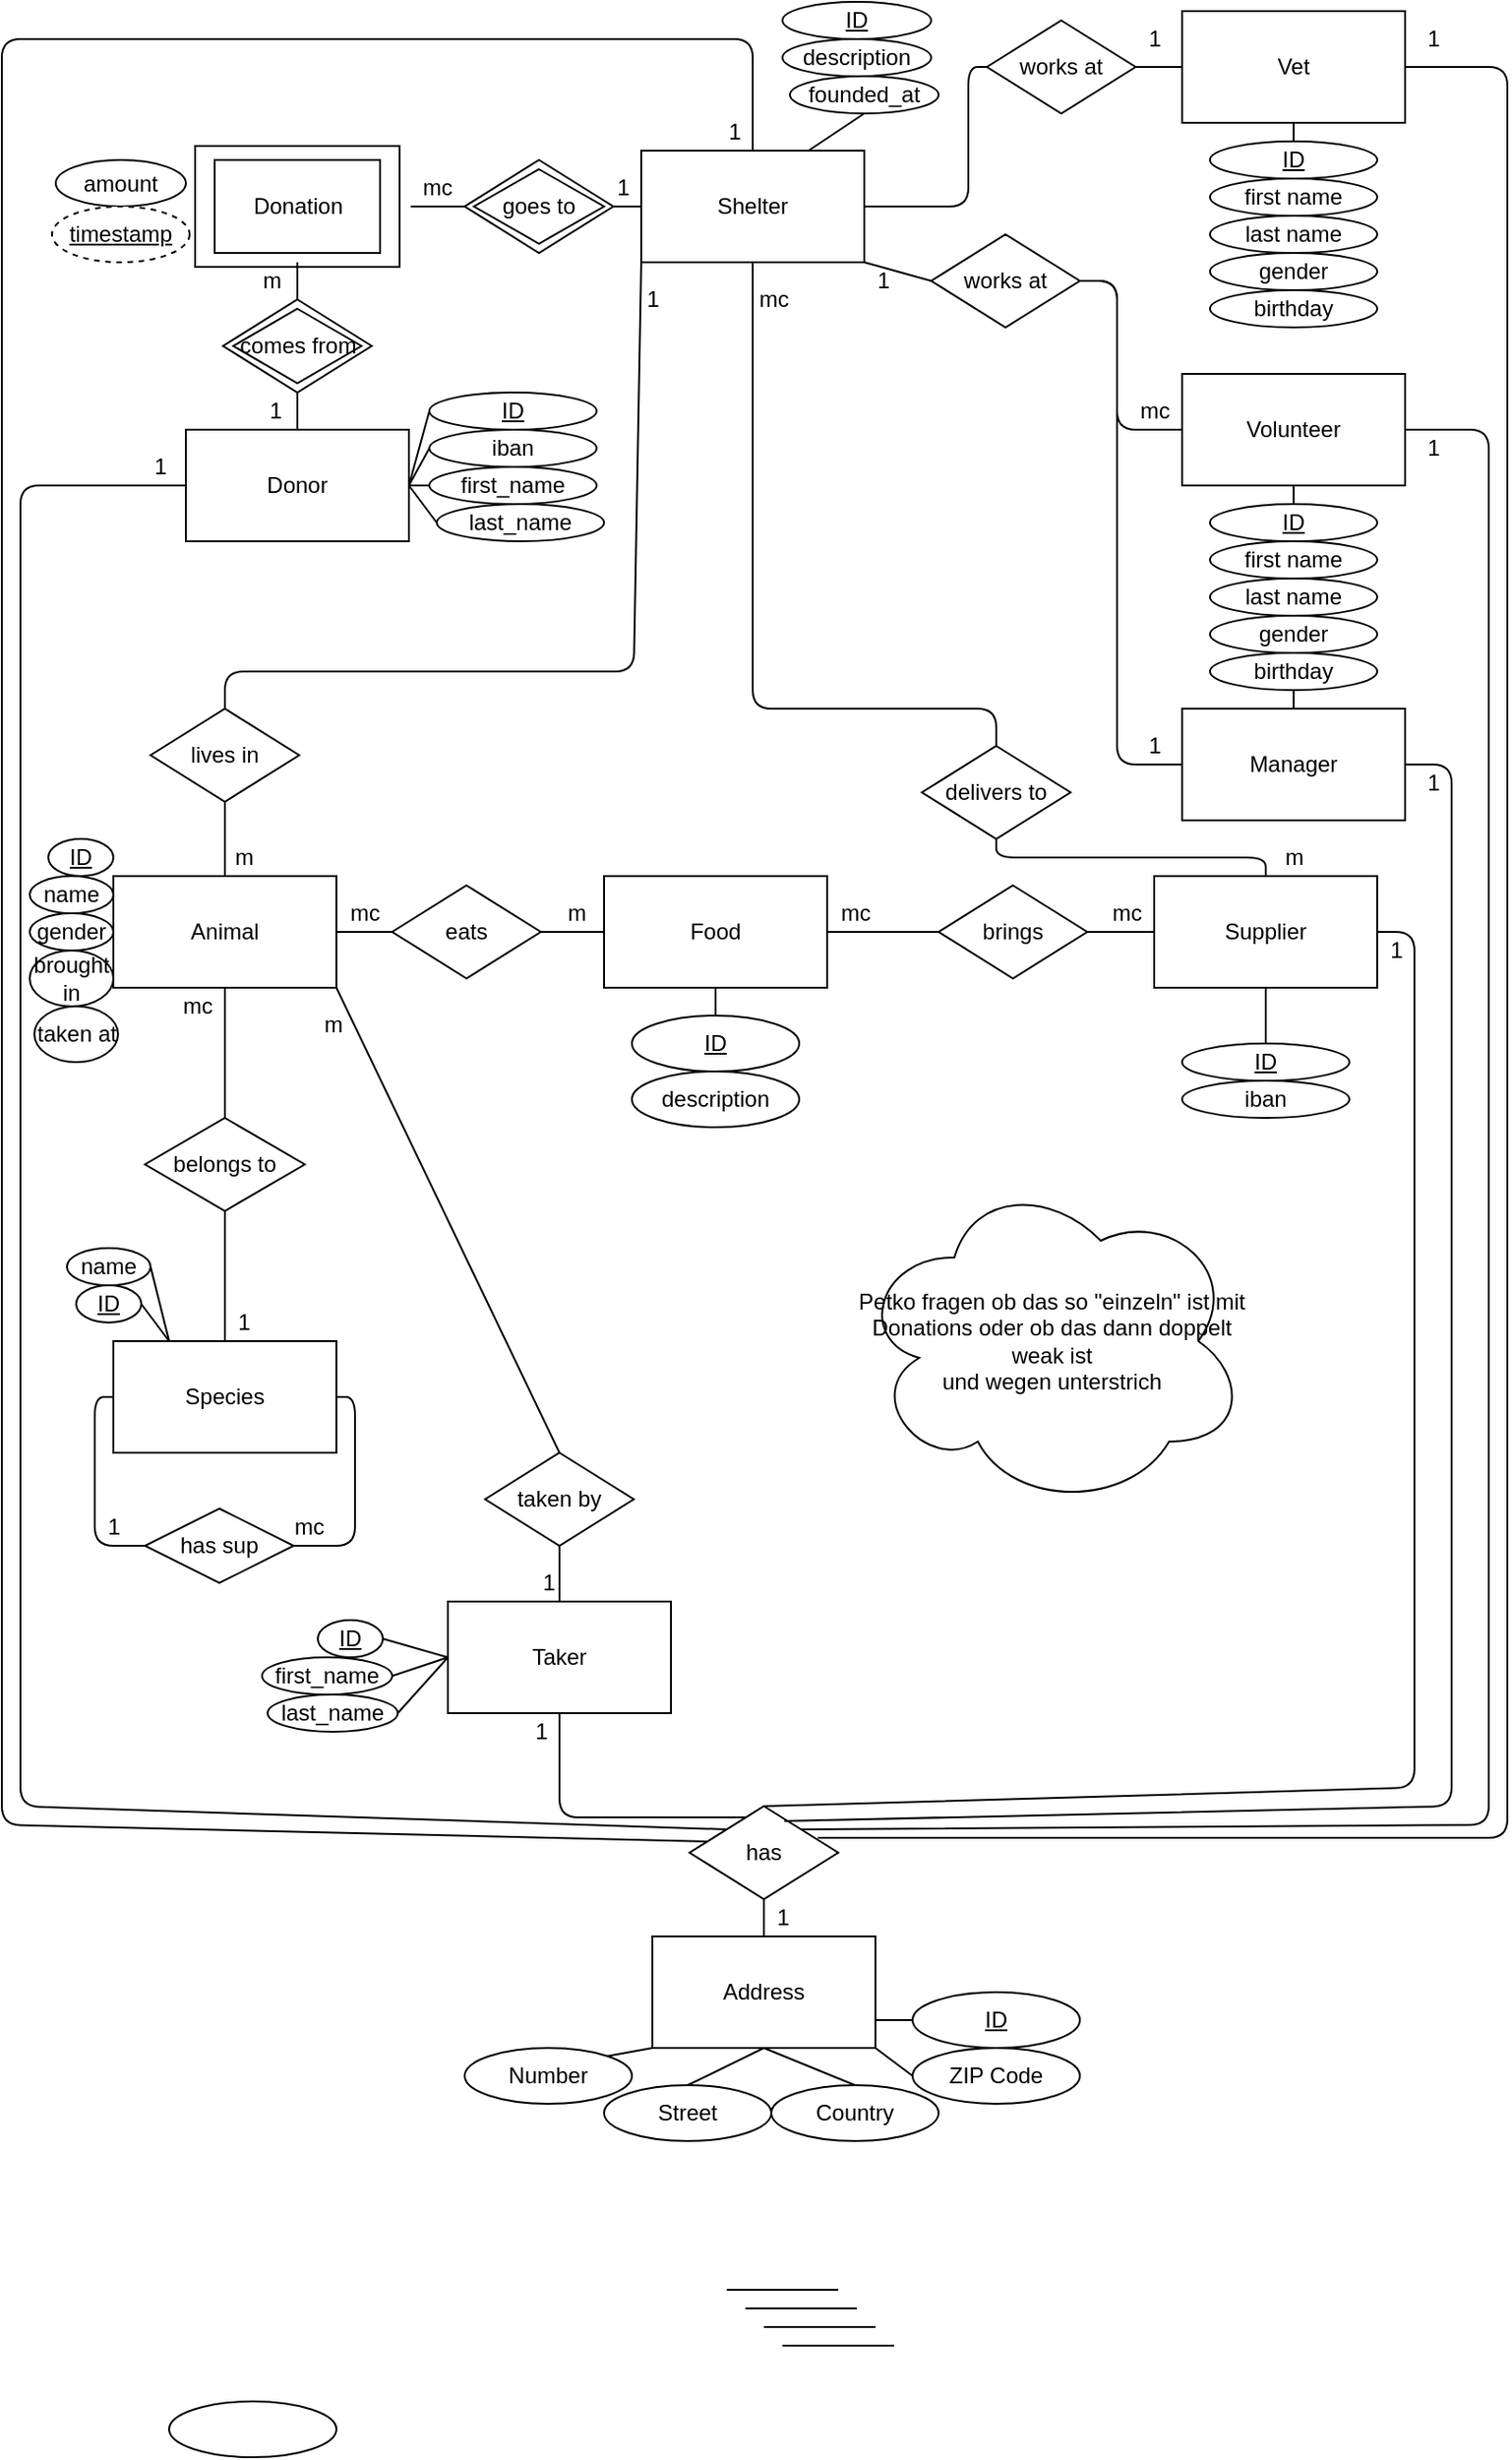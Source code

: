<mxfile version="13.0.4" type="github">
  <diagram id="TSgzO08xvkyAbLL3pmPg" name="Page-1">
    <mxGraphModel dx="659" dy="783" grid="1" gridSize="10" guides="1" tooltips="1" connect="1" arrows="1" fold="1" page="1" pageScale="1" pageWidth="827" pageHeight="1169" math="0" shadow="0">
      <root>
        <mxCell id="0" />
        <mxCell id="1" parent="0" />
        <mxCell id="jRCfXozxXcHgCGn9272L-28" value="" style="rounded=0;whiteSpace=wrap;html=1;" vertex="1" parent="1">
          <mxGeometry x="114" y="87.5" width="110" height="65" as="geometry" />
        </mxCell>
        <mxCell id="XHEEDVPZoeM0KxmqWSNA-1" value="Donation" style="rounded=0;whiteSpace=wrap;html=1;" parent="1" vertex="1">
          <mxGeometry x="124.5" y="95" width="89" height="50" as="geometry" />
        </mxCell>
        <mxCell id="XHEEDVPZoeM0KxmqWSNA-2" value="Food" style="rounded=0;whiteSpace=wrap;html=1;" parent="1" vertex="1">
          <mxGeometry x="334" y="480" width="120" height="60" as="geometry" />
        </mxCell>
        <mxCell id="XHEEDVPZoeM0KxmqWSNA-3" value="Species" style="rounded=0;whiteSpace=wrap;html=1;" parent="1" vertex="1">
          <mxGeometry x="70" y="730" width="120" height="60" as="geometry" />
        </mxCell>
        <mxCell id="XHEEDVPZoeM0KxmqWSNA-4" value="Animal" style="rounded=0;whiteSpace=wrap;html=1;" parent="1" vertex="1">
          <mxGeometry x="70" y="480" width="120" height="60" as="geometry" />
        </mxCell>
        <mxCell id="XHEEDVPZoeM0KxmqWSNA-5" value="Donor" style="rounded=0;whiteSpace=wrap;html=1;" parent="1" vertex="1">
          <mxGeometry x="109" y="240" width="120" height="60" as="geometry" />
        </mxCell>
        <mxCell id="XHEEDVPZoeM0KxmqWSNA-6" value="Volunteer" style="rounded=0;whiteSpace=wrap;html=1;" parent="1" vertex="1">
          <mxGeometry x="645" y="210" width="120" height="60" as="geometry" />
        </mxCell>
        <mxCell id="XHEEDVPZoeM0KxmqWSNA-7" value="Manager" style="rounded=0;whiteSpace=wrap;html=1;" parent="1" vertex="1">
          <mxGeometry x="645" y="390" width="120" height="60" as="geometry" />
        </mxCell>
        <mxCell id="XHEEDVPZoeM0KxmqWSNA-8" value="Shelter" style="rounded=0;whiteSpace=wrap;html=1;" parent="1" vertex="1">
          <mxGeometry x="354" y="90" width="120" height="60" as="geometry" />
        </mxCell>
        <mxCell id="XHEEDVPZoeM0KxmqWSNA-9" value="Vet" style="rounded=0;whiteSpace=wrap;html=1;" parent="1" vertex="1">
          <mxGeometry x="645" y="15" width="120" height="60" as="geometry" />
        </mxCell>
        <mxCell id="XHEEDVPZoeM0KxmqWSNA-17" value="" style="endArrow=none;html=1;entryX=0;entryY=0.5;entryDx=0;entryDy=0;exitX=1;exitY=0.5;exitDx=0;exitDy=0;" parent="1" source="k1qqFFfvDT_mNqjIPexY-18" target="XHEEDVPZoeM0KxmqWSNA-9" edge="1">
          <mxGeometry width="50" height="50" relative="1" as="geometry">
            <mxPoint x="590" y="160" as="sourcePoint" />
            <mxPoint x="626" y="79.5" as="targetPoint" />
          </mxGeometry>
        </mxCell>
        <mxCell id="XHEEDVPZoeM0KxmqWSNA-18" value="" style="endArrow=none;html=1;exitX=1;exitY=1;exitDx=0;exitDy=0;entryX=0;entryY=0.5;entryDx=0;entryDy=0;" parent="1" source="XHEEDVPZoeM0KxmqWSNA-8" target="XHEEDVPZoeM0KxmqWSNA-21" edge="1">
          <mxGeometry width="50" height="50" relative="1" as="geometry">
            <mxPoint x="480" y="130" as="sourcePoint" />
            <mxPoint x="516" y="130" as="targetPoint" />
          </mxGeometry>
        </mxCell>
        <mxCell id="XHEEDVPZoeM0KxmqWSNA-20" value="" style="endArrow=none;html=1;entryX=0;entryY=0.5;entryDx=0;entryDy=0;exitX=1;exitY=0.5;exitDx=0;exitDy=0;" parent="1" source="XHEEDVPZoeM0KxmqWSNA-21" target="XHEEDVPZoeM0KxmqWSNA-6" edge="1">
          <mxGeometry width="50" height="50" relative="1" as="geometry">
            <mxPoint x="590" y="160" as="sourcePoint" />
            <mxPoint x="590" y="150" as="targetPoint" />
            <Array as="points">
              <mxPoint x="610" y="160" />
              <mxPoint x="610" y="240" />
            </Array>
          </mxGeometry>
        </mxCell>
        <mxCell id="XHEEDVPZoeM0KxmqWSNA-21" value="works at" style="rhombus;whiteSpace=wrap;html=1;" parent="1" vertex="1">
          <mxGeometry x="510" y="135" width="80" height="50" as="geometry" />
        </mxCell>
        <mxCell id="XHEEDVPZoeM0KxmqWSNA-22" value="goes to" style="rhombus;whiteSpace=wrap;html=1;" parent="1" vertex="1">
          <mxGeometry x="259" y="95" width="80" height="50" as="geometry" />
        </mxCell>
        <mxCell id="XHEEDVPZoeM0KxmqWSNA-23" value="" style="endArrow=none;html=1;exitX=0.033;exitY=1;exitDx=0;exitDy=0;entryX=0;entryY=0.5;entryDx=0;entryDy=0;exitPerimeter=0;" parent="1" source="AML0hCze_9C6tWHu_Mf7-60" target="XHEEDVPZoeM0KxmqWSNA-22" edge="1">
          <mxGeometry width="50" height="50" relative="1" as="geometry">
            <mxPoint x="198" y="80" as="sourcePoint" />
            <mxPoint x="384" y="260" as="targetPoint" />
          </mxGeometry>
        </mxCell>
        <mxCell id="XHEEDVPZoeM0KxmqWSNA-24" value="" style="endArrow=none;html=1;exitX=1;exitY=0.5;exitDx=0;exitDy=0;entryX=0;entryY=0.5;entryDx=0;entryDy=0;" parent="1" source="XHEEDVPZoeM0KxmqWSNA-22" target="XHEEDVPZoeM0KxmqWSNA-8" edge="1">
          <mxGeometry width="50" height="50" relative="1" as="geometry">
            <mxPoint x="314" y="79.5" as="sourcePoint" />
            <mxPoint x="354" y="80" as="targetPoint" />
          </mxGeometry>
        </mxCell>
        <mxCell id="XHEEDVPZoeM0KxmqWSNA-25" value="" style="rhombus;whiteSpace=wrap;html=1;" parent="1" vertex="1">
          <mxGeometry x="129" y="170" width="80" height="50" as="geometry" />
        </mxCell>
        <mxCell id="XHEEDVPZoeM0KxmqWSNA-26" value="" style="endArrow=none;html=1;entryX=0.5;entryY=0;entryDx=0;entryDy=0;" parent="1" target="XHEEDVPZoeM0KxmqWSNA-25" edge="1">
          <mxGeometry width="50" height="50" relative="1" as="geometry">
            <mxPoint x="169" y="150" as="sourcePoint" />
            <mxPoint x="248" y="345" as="targetPoint" />
          </mxGeometry>
        </mxCell>
        <mxCell id="XHEEDVPZoeM0KxmqWSNA-27" value="" style="endArrow=none;html=1;exitX=0.5;exitY=1;exitDx=0;exitDy=0;entryX=0.5;entryY=0;entryDx=0;entryDy=0;" parent="1" source="XHEEDVPZoeM0KxmqWSNA-25" target="XHEEDVPZoeM0KxmqWSNA-5" edge="1">
          <mxGeometry width="50" height="50" relative="1" as="geometry">
            <mxPoint x="178" y="164.5" as="sourcePoint" />
            <mxPoint x="218" y="165" as="targetPoint" />
          </mxGeometry>
        </mxCell>
        <mxCell id="XHEEDVPZoeM0KxmqWSNA-28" value="lives in" style="rhombus;whiteSpace=wrap;html=1;" parent="1" vertex="1">
          <mxGeometry x="90" y="390" width="80" height="50" as="geometry" />
        </mxCell>
        <mxCell id="XHEEDVPZoeM0KxmqWSNA-29" value="" style="endArrow=none;html=1;exitX=0.5;exitY=0;exitDx=0;exitDy=0;entryX=0.5;entryY=1;entryDx=0;entryDy=0;" parent="1" source="XHEEDVPZoeM0KxmqWSNA-4" target="XHEEDVPZoeM0KxmqWSNA-28" edge="1">
          <mxGeometry width="50" height="50" relative="1" as="geometry">
            <mxPoint x="414" y="275" as="sourcePoint" />
            <mxPoint x="600" y="455" as="targetPoint" />
          </mxGeometry>
        </mxCell>
        <mxCell id="XHEEDVPZoeM0KxmqWSNA-30" value="" style="endArrow=none;html=1;exitX=0.5;exitY=0;exitDx=0;exitDy=0;entryX=0;entryY=1;entryDx=0;entryDy=0;" parent="1" source="XHEEDVPZoeM0KxmqWSNA-28" target="XHEEDVPZoeM0KxmqWSNA-8" edge="1">
          <mxGeometry width="50" height="50" relative="1" as="geometry">
            <mxPoint x="530" y="274.5" as="sourcePoint" />
            <mxPoint x="570" y="275" as="targetPoint" />
            <Array as="points">
              <mxPoint x="130" y="370" />
              <mxPoint x="350" y="370" />
            </Array>
          </mxGeometry>
        </mxCell>
        <mxCell id="XHEEDVPZoeM0KxmqWSNA-31" value="" style="endArrow=none;html=1;exitX=1;exitY=0.5;exitDx=0;exitDy=0;entryX=0;entryY=0.5;entryDx=0;entryDy=0;" parent="1" source="XHEEDVPZoeM0KxmqWSNA-21" target="XHEEDVPZoeM0KxmqWSNA-7" edge="1">
          <mxGeometry width="50" height="50" relative="1" as="geometry">
            <mxPoint x="540" y="285" as="sourcePoint" />
            <mxPoint x="580" y="285" as="targetPoint" />
            <Array as="points">
              <mxPoint x="610" y="160" />
              <mxPoint x="610" y="420" />
            </Array>
          </mxGeometry>
        </mxCell>
        <mxCell id="XHEEDVPZoeM0KxmqWSNA-32" value="has sup" style="rhombus;whiteSpace=wrap;html=1;" parent="1" vertex="1">
          <mxGeometry x="87" y="820" width="80" height="40" as="geometry" />
        </mxCell>
        <mxCell id="XHEEDVPZoeM0KxmqWSNA-33" value="" style="endArrow=none;html=1;exitX=0;exitY=0.5;exitDx=0;exitDy=0;entryX=0;entryY=0.5;entryDx=0;entryDy=0;" parent="1" source="XHEEDVPZoeM0KxmqWSNA-3" target="XHEEDVPZoeM0KxmqWSNA-32" edge="1">
          <mxGeometry width="50" height="50" relative="1" as="geometry">
            <mxPoint x="270" y="365" as="sourcePoint" />
            <mxPoint x="456" y="545" as="targetPoint" />
            <Array as="points">
              <mxPoint x="60" y="760" />
              <mxPoint x="60" y="840" />
            </Array>
          </mxGeometry>
        </mxCell>
        <mxCell id="XHEEDVPZoeM0KxmqWSNA-34" value="" style="endArrow=none;html=1;exitX=1;exitY=0.5;exitDx=0;exitDy=0;entryX=1;entryY=0.5;entryDx=0;entryDy=0;" parent="1" source="XHEEDVPZoeM0KxmqWSNA-32" target="XHEEDVPZoeM0KxmqWSNA-3" edge="1">
          <mxGeometry width="50" height="50" relative="1" as="geometry">
            <mxPoint x="386" y="364.5" as="sourcePoint" />
            <mxPoint x="426" y="365" as="targetPoint" />
            <Array as="points">
              <mxPoint x="200" y="840" />
              <mxPoint x="200" y="760" />
              <mxPoint x="190" y="760" />
            </Array>
          </mxGeometry>
        </mxCell>
        <mxCell id="AML0hCze_9C6tWHu_Mf7-2" value="belongs to" style="rhombus;whiteSpace=wrap;html=1;" parent="1" vertex="1">
          <mxGeometry x="87" y="610" width="86" height="50" as="geometry" />
        </mxCell>
        <mxCell id="AML0hCze_9C6tWHu_Mf7-3" value="" style="endArrow=none;html=1;exitX=0.5;exitY=0;exitDx=0;exitDy=0;entryX=0.5;entryY=1;entryDx=0;entryDy=0;" parent="1" source="XHEEDVPZoeM0KxmqWSNA-3" target="AML0hCze_9C6tWHu_Mf7-2" edge="1">
          <mxGeometry width="50" height="50" relative="1" as="geometry">
            <mxPoint x="100" y="280" as="sourcePoint" />
            <mxPoint x="450" y="385" as="targetPoint" />
          </mxGeometry>
        </mxCell>
        <mxCell id="AML0hCze_9C6tWHu_Mf7-4" value="" style="endArrow=none;html=1;exitX=0.5;exitY=0;exitDx=0;exitDy=0;entryX=0.5;entryY=1;entryDx=0;entryDy=0;" parent="1" source="AML0hCze_9C6tWHu_Mf7-2" target="XHEEDVPZoeM0KxmqWSNA-4" edge="1">
          <mxGeometry width="50" height="50" relative="1" as="geometry">
            <mxPoint x="524" y="184.5" as="sourcePoint" />
            <mxPoint x="304" y="260" as="targetPoint" />
          </mxGeometry>
        </mxCell>
        <mxCell id="AML0hCze_9C6tWHu_Mf7-6" value="Taker" style="rounded=0;whiteSpace=wrap;html=1;" parent="1" vertex="1">
          <mxGeometry x="250" y="870" width="120" height="60" as="geometry" />
        </mxCell>
        <mxCell id="AML0hCze_9C6tWHu_Mf7-7" value="Address" style="rounded=0;whiteSpace=wrap;html=1;" parent="1" vertex="1">
          <mxGeometry x="360" y="1050" width="120" height="60" as="geometry" />
        </mxCell>
        <mxCell id="AML0hCze_9C6tWHu_Mf7-8" value="Supplier" style="rounded=0;whiteSpace=wrap;html=1;" parent="1" vertex="1">
          <mxGeometry x="630" y="480" width="120" height="60" as="geometry" />
        </mxCell>
        <mxCell id="AML0hCze_9C6tWHu_Mf7-9" value="brings" style="rhombus;whiteSpace=wrap;html=1;" parent="1" vertex="1">
          <mxGeometry x="514" y="485" width="80" height="50" as="geometry" />
        </mxCell>
        <mxCell id="AML0hCze_9C6tWHu_Mf7-11" value="" style="endArrow=none;html=1;exitX=0;exitY=0.5;exitDx=0;exitDy=0;entryX=1;entryY=0.5;entryDx=0;entryDy=0;" parent="1" source="AML0hCze_9C6tWHu_Mf7-9" target="XHEEDVPZoeM0KxmqWSNA-2" edge="1">
          <mxGeometry width="50" height="50" relative="1" as="geometry">
            <mxPoint x="536" y="344.5" as="sourcePoint" />
            <mxPoint x="310" y="420" as="targetPoint" />
          </mxGeometry>
        </mxCell>
        <mxCell id="AML0hCze_9C6tWHu_Mf7-12" value="eats" style="rhombus;whiteSpace=wrap;html=1;" parent="1" vertex="1">
          <mxGeometry x="220" y="485" width="80" height="50" as="geometry" />
        </mxCell>
        <mxCell id="AML0hCze_9C6tWHu_Mf7-13" value="" style="endArrow=none;html=1;exitX=0;exitY=0.5;exitDx=0;exitDy=0;entryX=1;entryY=0.5;entryDx=0;entryDy=0;" parent="1" source="XHEEDVPZoeM0KxmqWSNA-2" target="AML0hCze_9C6tWHu_Mf7-12" edge="1">
          <mxGeometry width="50" height="50" relative="1" as="geometry">
            <mxPoint x="280" y="385" as="sourcePoint" />
            <mxPoint x="606" y="355" as="targetPoint" />
          </mxGeometry>
        </mxCell>
        <mxCell id="AML0hCze_9C6tWHu_Mf7-14" value="" style="endArrow=none;html=1;exitX=0;exitY=0.5;exitDx=0;exitDy=0;entryX=1;entryY=0.5;entryDx=0;entryDy=0;" parent="1" source="AML0hCze_9C6tWHu_Mf7-12" target="XHEEDVPZoeM0KxmqWSNA-4" edge="1">
          <mxGeometry width="50" height="50" relative="1" as="geometry">
            <mxPoint x="536" y="174.5" as="sourcePoint" />
            <mxPoint x="280" y="270" as="targetPoint" />
          </mxGeometry>
        </mxCell>
        <mxCell id="AML0hCze_9C6tWHu_Mf7-15" value="" style="endArrow=none;html=1;exitX=1;exitY=0.5;exitDx=0;exitDy=0;entryX=0;entryY=0.5;entryDx=0;entryDy=0;" parent="1" source="AML0hCze_9C6tWHu_Mf7-9" target="AML0hCze_9C6tWHu_Mf7-8" edge="1">
          <mxGeometry width="50" height="50" relative="1" as="geometry">
            <mxPoint x="404" y="420" as="sourcePoint" />
            <mxPoint x="350" y="420" as="targetPoint" />
          </mxGeometry>
        </mxCell>
        <mxCell id="AML0hCze_9C6tWHu_Mf7-16" value="delivers to" style="rhombus;whiteSpace=wrap;html=1;" parent="1" vertex="1">
          <mxGeometry x="505" y="410" width="80" height="50" as="geometry" />
        </mxCell>
        <mxCell id="AML0hCze_9C6tWHu_Mf7-17" value="" style="endArrow=none;html=1;exitX=0.5;exitY=0;exitDx=0;exitDy=0;entryX=0.5;entryY=1;entryDx=0;entryDy=0;" parent="1" source="AML0hCze_9C6tWHu_Mf7-8" target="AML0hCze_9C6tWHu_Mf7-16" edge="1">
          <mxGeometry width="50" height="50" relative="1" as="geometry">
            <mxPoint x="434" y="290" as="sourcePoint" />
            <mxPoint x="760" y="265" as="targetPoint" />
            <Array as="points">
              <mxPoint x="690" y="470" />
              <mxPoint x="545" y="470" />
            </Array>
          </mxGeometry>
        </mxCell>
        <mxCell id="AML0hCze_9C6tWHu_Mf7-18" value="" style="endArrow=none;html=1;exitX=0.5;exitY=0;exitDx=0;exitDy=0;entryX=0.5;entryY=1;entryDx=0;entryDy=0;" parent="1" source="AML0hCze_9C6tWHu_Mf7-16" target="XHEEDVPZoeM0KxmqWSNA-8" edge="1">
          <mxGeometry width="50" height="50" relative="1" as="geometry">
            <mxPoint x="690" y="84.5" as="sourcePoint" />
            <mxPoint x="434" y="180" as="targetPoint" />
            <Array as="points">
              <mxPoint x="545" y="390" />
              <mxPoint x="414" y="390" />
            </Array>
          </mxGeometry>
        </mxCell>
        <mxCell id="AML0hCze_9C6tWHu_Mf7-19" value="taken by" style="rhombus;whiteSpace=wrap;html=1;" parent="1" vertex="1">
          <mxGeometry x="270" y="790" width="80" height="50" as="geometry" />
        </mxCell>
        <mxCell id="AML0hCze_9C6tWHu_Mf7-20" value="" style="endArrow=none;html=1;exitX=0.5;exitY=0;exitDx=0;exitDy=0;entryX=0.5;entryY=1;entryDx=0;entryDy=0;" parent="1" source="AML0hCze_9C6tWHu_Mf7-6" target="AML0hCze_9C6tWHu_Mf7-19" edge="1">
          <mxGeometry width="50" height="50" relative="1" as="geometry">
            <mxPoint x="290" y="435" as="sourcePoint" />
            <mxPoint x="616" y="410" as="targetPoint" />
          </mxGeometry>
        </mxCell>
        <mxCell id="AML0hCze_9C6tWHu_Mf7-21" value="" style="endArrow=none;html=1;exitX=0.5;exitY=0;exitDx=0;exitDy=0;entryX=1;entryY=1;entryDx=0;entryDy=0;" parent="1" source="AML0hCze_9C6tWHu_Mf7-19" target="XHEEDVPZoeM0KxmqWSNA-4" edge="1">
          <mxGeometry width="50" height="50" relative="1" as="geometry">
            <mxPoint x="546" y="229.5" as="sourcePoint" />
            <mxPoint x="290" y="325" as="targetPoint" />
          </mxGeometry>
        </mxCell>
        <mxCell id="AML0hCze_9C6tWHu_Mf7-22" value="" style="endArrow=none;html=1;entryX=0;entryY=0.5;entryDx=0;entryDy=0;exitX=0;exitY=0;exitDx=0;exitDy=0;" parent="1" source="AML0hCze_9C6tWHu_Mf7-27" target="XHEEDVPZoeM0KxmqWSNA-5" edge="1">
          <mxGeometry width="50" height="50" relative="1" as="geometry">
            <mxPoint x="350" y="680" as="sourcePoint" />
            <mxPoint x="330" y="350" as="targetPoint" />
            <Array as="points">
              <mxPoint x="20" y="980" />
              <mxPoint x="20" y="270" />
            </Array>
          </mxGeometry>
        </mxCell>
        <mxCell id="AML0hCze_9C6tWHu_Mf7-25" value="" style="endArrow=none;html=1;exitX=0.388;exitY=0.12;exitDx=0;exitDy=0;entryX=0.5;entryY=1;entryDx=0;entryDy=0;exitPerimeter=0;" parent="1" source="AML0hCze_9C6tWHu_Mf7-27" target="AML0hCze_9C6tWHu_Mf7-6" edge="1">
          <mxGeometry width="50" height="50" relative="1" as="geometry">
            <mxPoint x="460" y="585" as="sourcePoint" />
            <mxPoint x="460" y="555" as="targetPoint" />
            <Array as="points">
              <mxPoint x="310" y="986" />
            </Array>
          </mxGeometry>
        </mxCell>
        <mxCell id="AML0hCze_9C6tWHu_Mf7-26" value="" style="endArrow=none;html=1;exitX=1;exitY=0;exitDx=0;exitDy=0;entryX=1;entryY=0.5;entryDx=0;entryDy=0;" parent="1" source="AML0hCze_9C6tWHu_Mf7-27" target="XHEEDVPZoeM0KxmqWSNA-6" edge="1">
          <mxGeometry width="50" height="50" relative="1" as="geometry">
            <mxPoint x="460" y="505" as="sourcePoint" />
            <mxPoint x="460" y="475" as="targetPoint" />
            <Array as="points">
              <mxPoint x="810" y="990" />
              <mxPoint x="810" y="240" />
            </Array>
          </mxGeometry>
        </mxCell>
        <mxCell id="AML0hCze_9C6tWHu_Mf7-27" value="has" style="rhombus;whiteSpace=wrap;html=1;" parent="1" vertex="1">
          <mxGeometry x="380" y="980" width="80" height="50" as="geometry" />
        </mxCell>
        <mxCell id="AML0hCze_9C6tWHu_Mf7-28" value="" style="endArrow=none;html=1;exitX=0.5;exitY=0;exitDx=0;exitDy=0;entryX=0.5;entryY=1;entryDx=0;entryDy=0;" parent="1" source="AML0hCze_9C6tWHu_Mf7-7" target="AML0hCze_9C6tWHu_Mf7-27" edge="1">
          <mxGeometry width="50" height="50" relative="1" as="geometry">
            <mxPoint x="430" y="710" as="sourcePoint" />
            <mxPoint x="756" y="685" as="targetPoint" />
          </mxGeometry>
        </mxCell>
        <mxCell id="AML0hCze_9C6tWHu_Mf7-30" value="" style="endArrow=none;html=1;exitX=0.863;exitY=0.34;exitDx=0;exitDy=0;entryX=1;entryY=0.5;entryDx=0;entryDy=0;exitPerimeter=0;" parent="1" source="AML0hCze_9C6tWHu_Mf7-27" target="XHEEDVPZoeM0KxmqWSNA-9" edge="1">
          <mxGeometry width="50" height="50" relative="1" as="geometry">
            <mxPoint x="470" y="515" as="sourcePoint" />
            <mxPoint x="470" y="485" as="targetPoint" />
            <Array as="points">
              <mxPoint x="820" y="997" />
              <mxPoint x="820" y="45" />
            </Array>
          </mxGeometry>
        </mxCell>
        <mxCell id="AML0hCze_9C6tWHu_Mf7-31" value="" style="endArrow=none;html=1;exitX=0.638;exitY=0.16;exitDx=0;exitDy=0;exitPerimeter=0;entryX=1;entryY=0.5;entryDx=0;entryDy=0;" parent="1" source="AML0hCze_9C6tWHu_Mf7-27" edge="1" target="XHEEDVPZoeM0KxmqWSNA-7">
          <mxGeometry width="50" height="50" relative="1" as="geometry">
            <mxPoint x="480" y="525" as="sourcePoint" />
            <mxPoint x="750" y="240" as="targetPoint" />
            <Array as="points">
              <mxPoint x="790" y="980" />
              <mxPoint x="790" y="420" />
            </Array>
          </mxGeometry>
        </mxCell>
        <mxCell id="AML0hCze_9C6tWHu_Mf7-32" value="" style="endArrow=none;html=1;exitX=0.125;exitY=0.38;exitDx=0;exitDy=0;entryX=0.5;entryY=0;entryDx=0;entryDy=0;exitPerimeter=0;" parent="1" source="AML0hCze_9C6tWHu_Mf7-27" target="XHEEDVPZoeM0KxmqWSNA-8" edge="1">
          <mxGeometry width="50" height="50" relative="1" as="geometry">
            <mxPoint x="490" y="535" as="sourcePoint" />
            <mxPoint x="490" y="505" as="targetPoint" />
            <Array as="points">
              <mxPoint x="10" y="990" />
              <mxPoint x="10" y="30" />
              <mxPoint x="414" y="30" />
            </Array>
          </mxGeometry>
        </mxCell>
        <mxCell id="AML0hCze_9C6tWHu_Mf7-33" value="" style="endArrow=none;html=1;exitX=0.5;exitY=0;exitDx=0;exitDy=0;entryX=1;entryY=0.5;entryDx=0;entryDy=0;" parent="1" source="AML0hCze_9C6tWHu_Mf7-27" target="AML0hCze_9C6tWHu_Mf7-8" edge="1">
          <mxGeometry width="50" height="50" relative="1" as="geometry">
            <mxPoint x="500" y="545" as="sourcePoint" />
            <mxPoint x="500" y="515" as="targetPoint" />
            <Array as="points">
              <mxPoint x="770" y="970" />
              <mxPoint x="770" y="510" />
            </Array>
          </mxGeometry>
        </mxCell>
        <mxCell id="AML0hCze_9C6tWHu_Mf7-34" value="1" style="text;html=1;align=center;verticalAlign=middle;resizable=0;points=[];autosize=1;" parent="1" vertex="1">
          <mxGeometry x="420" y="1030" width="20" height="20" as="geometry" />
        </mxCell>
        <mxCell id="AML0hCze_9C6tWHu_Mf7-39" value="1" style="text;html=1;align=center;verticalAlign=middle;resizable=0;points=[];autosize=1;" parent="1" vertex="1">
          <mxGeometry x="290" y="930" width="20" height="20" as="geometry" />
        </mxCell>
        <mxCell id="AML0hCze_9C6tWHu_Mf7-40" value="1" style="text;html=1;align=center;verticalAlign=middle;resizable=0;points=[];autosize=1;" parent="1" vertex="1">
          <mxGeometry x="770" y="420" width="20" height="20" as="geometry" />
        </mxCell>
        <mxCell id="AML0hCze_9C6tWHu_Mf7-41" value="1" style="text;html=1;align=center;verticalAlign=middle;resizable=0;points=[];autosize=1;" parent="1" vertex="1">
          <mxGeometry x="770" y="240" width="20" height="20" as="geometry" />
        </mxCell>
        <mxCell id="AML0hCze_9C6tWHu_Mf7-42" value="1" style="text;html=1;align=center;verticalAlign=middle;resizable=0;points=[];autosize=1;" parent="1" vertex="1">
          <mxGeometry x="770" y="20" width="20" height="20" as="geometry" />
        </mxCell>
        <mxCell id="AML0hCze_9C6tWHu_Mf7-43" value="1" style="text;html=1;align=center;verticalAlign=middle;resizable=0;points=[];autosize=1;" parent="1" vertex="1">
          <mxGeometry x="394" y="70" width="20" height="20" as="geometry" />
        </mxCell>
        <mxCell id="AML0hCze_9C6tWHu_Mf7-44" value="1" style="text;html=1;align=center;verticalAlign=middle;resizable=0;points=[];autosize=1;" parent="1" vertex="1">
          <mxGeometry x="85" y="250" width="20" height="20" as="geometry" />
        </mxCell>
        <mxCell id="AML0hCze_9C6tWHu_Mf7-46" value="1" style="text;html=1;align=center;verticalAlign=middle;resizable=0;points=[];autosize=1;" parent="1" vertex="1">
          <mxGeometry x="750" y="510" width="20" height="20" as="geometry" />
        </mxCell>
        <mxCell id="AML0hCze_9C6tWHu_Mf7-48" value="m" style="text;html=1;align=center;verticalAlign=middle;resizable=0;points=[];autosize=1;" parent="1" vertex="1">
          <mxGeometry x="140" y="150" width="30" height="20" as="geometry" />
        </mxCell>
        <mxCell id="AML0hCze_9C6tWHu_Mf7-49" value="1" style="text;html=1;align=center;verticalAlign=middle;resizable=0;points=[];autosize=1;" parent="1" vertex="1">
          <mxGeometry x="147" y="220" width="20" height="20" as="geometry" />
        </mxCell>
        <mxCell id="AML0hCze_9C6tWHu_Mf7-50" value="mc" style="text;html=1;align=center;verticalAlign=middle;resizable=0;points=[];autosize=1;" parent="1" vertex="1">
          <mxGeometry x="160" y="820" width="30" height="20" as="geometry" />
        </mxCell>
        <mxCell id="AML0hCze_9C6tWHu_Mf7-51" value="1" style="text;html=1;align=center;verticalAlign=middle;resizable=0;points=[];autosize=1;" parent="1" vertex="1">
          <mxGeometry x="60" y="820" width="20" height="20" as="geometry" />
        </mxCell>
        <mxCell id="AML0hCze_9C6tWHu_Mf7-52" value="m" style="text;html=1;align=center;verticalAlign=middle;resizable=0;points=[];autosize=1;" parent="1" vertex="1">
          <mxGeometry x="173" y="550" width="30" height="20" as="geometry" />
        </mxCell>
        <mxCell id="AML0hCze_9C6tWHu_Mf7-53" value="1" style="text;html=1;align=center;verticalAlign=middle;resizable=0;points=[];autosize=1;" parent="1" vertex="1">
          <mxGeometry x="294" y="850" width="20" height="20" as="geometry" />
        </mxCell>
        <mxCell id="AML0hCze_9C6tWHu_Mf7-54" value="mc" style="text;html=1;align=center;verticalAlign=middle;resizable=0;points=[];autosize=1;" parent="1" vertex="1">
          <mxGeometry x="100" y="540" width="30" height="20" as="geometry" />
        </mxCell>
        <mxCell id="AML0hCze_9C6tWHu_Mf7-55" value="1" style="text;html=1;align=center;verticalAlign=middle;resizable=0;points=[];autosize=1;" parent="1" vertex="1">
          <mxGeometry x="130" y="710" width="20" height="20" as="geometry" />
        </mxCell>
        <mxCell id="AML0hCze_9C6tWHu_Mf7-56" value="mc" style="text;html=1;align=center;verticalAlign=middle;resizable=0;points=[];autosize=1;" parent="1" vertex="1">
          <mxGeometry x="190" y="490" width="30" height="20" as="geometry" />
        </mxCell>
        <mxCell id="AML0hCze_9C6tWHu_Mf7-57" value="m" style="text;html=1;align=center;verticalAlign=middle;resizable=0;points=[];autosize=1;" parent="1" vertex="1">
          <mxGeometry x="304" y="490" width="30" height="20" as="geometry" />
        </mxCell>
        <mxCell id="AML0hCze_9C6tWHu_Mf7-58" value="mc" style="text;html=1;align=center;verticalAlign=middle;resizable=0;points=[];autosize=1;" parent="1" vertex="1">
          <mxGeometry x="454" y="490" width="30" height="20" as="geometry" />
        </mxCell>
        <mxCell id="AML0hCze_9C6tWHu_Mf7-59" value="mc" style="text;html=1;align=center;verticalAlign=middle;resizable=0;points=[];autosize=1;" parent="1" vertex="1">
          <mxGeometry x="600" y="490" width="30" height="20" as="geometry" />
        </mxCell>
        <mxCell id="AML0hCze_9C6tWHu_Mf7-60" value="mc" style="text;html=1;align=center;verticalAlign=middle;resizable=0;points=[];autosize=1;" parent="1" vertex="1">
          <mxGeometry x="229" y="100" width="30" height="20" as="geometry" />
        </mxCell>
        <mxCell id="AML0hCze_9C6tWHu_Mf7-61" value="1" style="text;html=1;align=center;verticalAlign=middle;resizable=0;points=[];autosize=1;" parent="1" vertex="1">
          <mxGeometry x="334" y="100" width="20" height="20" as="geometry" />
        </mxCell>
        <mxCell id="AML0hCze_9C6tWHu_Mf7-62" value="1" style="text;html=1;align=center;verticalAlign=middle;resizable=0;points=[];autosize=1;" parent="1" vertex="1">
          <mxGeometry x="350" y="160" width="20" height="20" as="geometry" />
        </mxCell>
        <mxCell id="AML0hCze_9C6tWHu_Mf7-63" value="m" style="text;html=1;align=center;verticalAlign=middle;resizable=0;points=[];autosize=1;" parent="1" vertex="1">
          <mxGeometry x="125" y="460" width="30" height="20" as="geometry" />
        </mxCell>
        <mxCell id="AML0hCze_9C6tWHu_Mf7-64" value="m" style="text;html=1;align=center;verticalAlign=middle;resizable=0;points=[];autosize=1;" parent="1" vertex="1">
          <mxGeometry x="690" y="460" width="30" height="20" as="geometry" />
        </mxCell>
        <mxCell id="AML0hCze_9C6tWHu_Mf7-65" value="mc" style="text;html=1;align=center;verticalAlign=middle;resizable=0;points=[];autosize=1;" parent="1" vertex="1">
          <mxGeometry x="410" y="160" width="30" height="20" as="geometry" />
        </mxCell>
        <mxCell id="9xRu9j4wo8HbfEdH_AAH-1" value="first_name" style="ellipse;whiteSpace=wrap;html=1;" parent="1" vertex="1">
          <mxGeometry x="150" y="900" width="70" height="20" as="geometry" />
        </mxCell>
        <mxCell id="9xRu9j4wo8HbfEdH_AAH-2" value="" style="ellipse;whiteSpace=wrap;html=1;" parent="1" vertex="1">
          <mxGeometry x="100" y="1300" width="90" height="30" as="geometry" />
        </mxCell>
        <mxCell id="9xRu9j4wo8HbfEdH_AAH-3" value="Number" style="ellipse;whiteSpace=wrap;html=1;" parent="1" vertex="1">
          <mxGeometry x="259" y="1110" width="90" height="30" as="geometry" />
        </mxCell>
        <mxCell id="9xRu9j4wo8HbfEdH_AAH-4" value="Street" style="ellipse;whiteSpace=wrap;html=1;" parent="1" vertex="1">
          <mxGeometry x="334" y="1130" width="90" height="30" as="geometry" />
        </mxCell>
        <mxCell id="9xRu9j4wo8HbfEdH_AAH-5" value="Country" style="ellipse;whiteSpace=wrap;html=1;" parent="1" vertex="1">
          <mxGeometry x="424" y="1130" width="90" height="30" as="geometry" />
        </mxCell>
        <mxCell id="9xRu9j4wo8HbfEdH_AAH-6" value="&lt;u&gt;ID&lt;/u&gt;" style="ellipse;whiteSpace=wrap;html=1;" parent="1" vertex="1">
          <mxGeometry x="500" y="1080" width="90" height="30" as="geometry" />
        </mxCell>
        <mxCell id="9xRu9j4wo8HbfEdH_AAH-7" value="ZIP Code" style="ellipse;whiteSpace=wrap;html=1;" parent="1" vertex="1">
          <mxGeometry x="500" y="1110" width="90" height="30" as="geometry" />
        </mxCell>
        <mxCell id="9xRu9j4wo8HbfEdH_AAH-8" value="&lt;u&gt;ID&lt;/u&gt;" style="ellipse;whiteSpace=wrap;html=1;" parent="1" vertex="1">
          <mxGeometry x="180" y="880" width="35" height="20" as="geometry" />
        </mxCell>
        <mxCell id="9xRu9j4wo8HbfEdH_AAH-9" value="&lt;u&gt;ID&lt;/u&gt;" style="ellipse;whiteSpace=wrap;html=1;" parent="1" vertex="1">
          <mxGeometry x="349" y="555" width="90" height="30" as="geometry" />
        </mxCell>
        <mxCell id="9xRu9j4wo8HbfEdH_AAH-12" value="" style="endArrow=none;html=1;exitX=1;exitY=0;exitDx=0;exitDy=0;entryX=0;entryY=1;entryDx=0;entryDy=0;" parent="1" source="9xRu9j4wo8HbfEdH_AAH-3" target="AML0hCze_9C6tWHu_Mf7-7" edge="1">
          <mxGeometry width="50" height="50" relative="1" as="geometry">
            <mxPoint x="390" y="1070" as="sourcePoint" />
            <mxPoint x="440" y="1020" as="targetPoint" />
          </mxGeometry>
        </mxCell>
        <mxCell id="9xRu9j4wo8HbfEdH_AAH-13" value="" style="endArrow=none;html=1;exitX=0.5;exitY=0;exitDx=0;exitDy=0;entryX=0.5;entryY=1;entryDx=0;entryDy=0;" parent="1" source="9xRu9j4wo8HbfEdH_AAH-4" target="AML0hCze_9C6tWHu_Mf7-7" edge="1">
          <mxGeometry width="50" height="50" relative="1" as="geometry">
            <mxPoint x="345.82" y="1124.393" as="sourcePoint" />
            <mxPoint x="370" y="1120" as="targetPoint" />
          </mxGeometry>
        </mxCell>
        <mxCell id="9xRu9j4wo8HbfEdH_AAH-14" value="" style="endArrow=none;html=1;exitX=0.5;exitY=0;exitDx=0;exitDy=0;entryX=0.5;entryY=1;entryDx=0;entryDy=0;" parent="1" source="9xRu9j4wo8HbfEdH_AAH-5" target="AML0hCze_9C6tWHu_Mf7-7" edge="1">
          <mxGeometry width="50" height="50" relative="1" as="geometry">
            <mxPoint x="355.82" y="1134.393" as="sourcePoint" />
            <mxPoint x="380" y="1130" as="targetPoint" />
          </mxGeometry>
        </mxCell>
        <mxCell id="9xRu9j4wo8HbfEdH_AAH-15" value="" style="endArrow=none;html=1;exitX=0;exitY=0.5;exitDx=0;exitDy=0;entryX=1;entryY=1;entryDx=0;entryDy=0;" parent="1" source="9xRu9j4wo8HbfEdH_AAH-7" target="AML0hCze_9C6tWHu_Mf7-7" edge="1">
          <mxGeometry width="50" height="50" relative="1" as="geometry">
            <mxPoint x="365.82" y="1144.393" as="sourcePoint" />
            <mxPoint x="390" y="1140" as="targetPoint" />
          </mxGeometry>
        </mxCell>
        <mxCell id="9xRu9j4wo8HbfEdH_AAH-16" value="" style="endArrow=none;html=1;exitX=1;exitY=0.75;exitDx=0;exitDy=0;entryX=0;entryY=0.5;entryDx=0;entryDy=0;" parent="1" source="AML0hCze_9C6tWHu_Mf7-7" target="9xRu9j4wo8HbfEdH_AAH-6" edge="1">
          <mxGeometry width="50" height="50" relative="1" as="geometry">
            <mxPoint x="375.82" y="1154.393" as="sourcePoint" />
            <mxPoint x="400" y="1150" as="targetPoint" />
          </mxGeometry>
        </mxCell>
        <mxCell id="9xRu9j4wo8HbfEdH_AAH-17" value="" style="endArrow=none;html=1;exitX=1;exitY=0.5;exitDx=0;exitDy=0;entryX=0;entryY=0.5;entryDx=0;entryDy=0;" parent="1" source="9xRu9j4wo8HbfEdH_AAH-8" target="AML0hCze_9C6tWHu_Mf7-6" edge="1">
          <mxGeometry width="50" height="50" relative="1" as="geometry">
            <mxPoint x="370" y="1210" as="sourcePoint" />
            <mxPoint x="430" y="1210" as="targetPoint" />
          </mxGeometry>
        </mxCell>
        <mxCell id="9xRu9j4wo8HbfEdH_AAH-18" value="" style="endArrow=none;html=1;exitX=1;exitY=0.5;exitDx=0;exitDy=0;entryX=0;entryY=0.5;entryDx=0;entryDy=0;" parent="1" source="9xRu9j4wo8HbfEdH_AAH-1" target="AML0hCze_9C6tWHu_Mf7-6" edge="1">
          <mxGeometry width="50" height="50" relative="1" as="geometry">
            <mxPoint x="380" y="1220" as="sourcePoint" />
            <mxPoint x="440" y="1220" as="targetPoint" />
          </mxGeometry>
        </mxCell>
        <mxCell id="9xRu9j4wo8HbfEdH_AAH-19" value="" style="endArrow=none;html=1;exitX=1;exitY=0.5;exitDx=0;exitDy=0;entryX=0;entryY=0.5;entryDx=0;entryDy=0;" parent="1" edge="1" target="jRCfXozxXcHgCGn9272L-41" source="XHEEDVPZoeM0KxmqWSNA-5">
          <mxGeometry width="50" height="50" relative="1" as="geometry">
            <mxPoint x="250" y="319" as="sourcePoint" />
            <mxPoint x="310" y="319" as="targetPoint" />
          </mxGeometry>
        </mxCell>
        <mxCell id="9xRu9j4wo8HbfEdH_AAH-20" value="" style="endArrow=none;html=1;" parent="1" edge="1">
          <mxGeometry width="50" height="50" relative="1" as="geometry">
            <mxPoint x="400" y="1240" as="sourcePoint" />
            <mxPoint x="460" y="1240" as="targetPoint" />
          </mxGeometry>
        </mxCell>
        <mxCell id="9xRu9j4wo8HbfEdH_AAH-21" value="" style="endArrow=none;html=1;" parent="1" edge="1">
          <mxGeometry width="50" height="50" relative="1" as="geometry">
            <mxPoint x="410" y="1250" as="sourcePoint" />
            <mxPoint x="470" y="1250" as="targetPoint" />
          </mxGeometry>
        </mxCell>
        <mxCell id="9xRu9j4wo8HbfEdH_AAH-22" value="" style="endArrow=none;html=1;" parent="1" edge="1">
          <mxGeometry width="50" height="50" relative="1" as="geometry">
            <mxPoint x="420" y="1260" as="sourcePoint" />
            <mxPoint x="480" y="1260" as="targetPoint" />
          </mxGeometry>
        </mxCell>
        <mxCell id="9xRu9j4wo8HbfEdH_AAH-23" value="" style="endArrow=none;html=1;" parent="1" edge="1">
          <mxGeometry width="50" height="50" relative="1" as="geometry">
            <mxPoint x="430" y="1270" as="sourcePoint" />
            <mxPoint x="490" y="1270" as="targetPoint" />
          </mxGeometry>
        </mxCell>
        <mxCell id="k1qqFFfvDT_mNqjIPexY-1" value="name" style="ellipse;whiteSpace=wrap;html=1;" parent="1" vertex="1">
          <mxGeometry x="45" y="680" width="45" height="20" as="geometry" />
        </mxCell>
        <mxCell id="k1qqFFfvDT_mNqjIPexY-2" value="&lt;u&gt;ID&lt;/u&gt;" style="ellipse;whiteSpace=wrap;html=1;" parent="1" vertex="1">
          <mxGeometry x="50" y="700" width="35" height="20" as="geometry" />
        </mxCell>
        <mxCell id="k1qqFFfvDT_mNqjIPexY-5" value="" style="endArrow=none;html=1;exitX=0.25;exitY=0;exitDx=0;exitDy=0;entryX=1;entryY=0.5;entryDx=0;entryDy=0;" parent="1" source="XHEEDVPZoeM0KxmqWSNA-3" target="k1qqFFfvDT_mNqjIPexY-1" edge="1">
          <mxGeometry width="50" height="50" relative="1" as="geometry">
            <mxPoint x="300" y="880" as="sourcePoint" />
            <mxPoint x="300" y="860" as="targetPoint" />
          </mxGeometry>
        </mxCell>
        <mxCell id="k1qqFFfvDT_mNqjIPexY-6" value="" style="endArrow=none;html=1;entryX=1;entryY=0.5;entryDx=0;entryDy=0;" parent="1" target="k1qqFFfvDT_mNqjIPexY-2" edge="1">
          <mxGeometry width="50" height="50" relative="1" as="geometry">
            <mxPoint x="100" y="730" as="sourcePoint" />
            <mxPoint x="310" y="870" as="targetPoint" />
          </mxGeometry>
        </mxCell>
        <mxCell id="k1qqFFfvDT_mNqjIPexY-7" value="name" style="ellipse;whiteSpace=wrap;html=1;" parent="1" vertex="1">
          <mxGeometry x="25" y="480" width="45" height="20" as="geometry" />
        </mxCell>
        <mxCell id="k1qqFFfvDT_mNqjIPexY-8" value="&lt;u&gt;ID&lt;/u&gt;" style="ellipse;whiteSpace=wrap;html=1;" parent="1" vertex="1">
          <mxGeometry x="35" y="460" width="35" height="20" as="geometry" />
        </mxCell>
        <mxCell id="k1qqFFfvDT_mNqjIPexY-9" value="gender" style="ellipse;whiteSpace=wrap;html=1;" parent="1" vertex="1">
          <mxGeometry x="25" y="500" width="45" height="20" as="geometry" />
        </mxCell>
        <mxCell id="k1qqFFfvDT_mNqjIPexY-12" value="brought&lt;br&gt;in" style="ellipse;whiteSpace=wrap;html=1;" parent="1" vertex="1">
          <mxGeometry x="25" y="520" width="45" height="30" as="geometry" />
        </mxCell>
        <mxCell id="k1qqFFfvDT_mNqjIPexY-15" value="taken at" style="ellipse;whiteSpace=wrap;html=1;" parent="1" vertex="1">
          <mxGeometry x="27.5" y="550" width="45" height="30" as="geometry" />
        </mxCell>
        <mxCell id="k1qqFFfvDT_mNqjIPexY-18" value="works at" style="rhombus;whiteSpace=wrap;html=1;" parent="1" vertex="1">
          <mxGeometry x="540" y="20" width="80" height="50" as="geometry" />
        </mxCell>
        <mxCell id="k1qqFFfvDT_mNqjIPexY-19" value="" style="endArrow=none;html=1;exitX=1;exitY=0.5;exitDx=0;exitDy=0;entryX=0;entryY=0.5;entryDx=0;entryDy=0;" parent="1" source="XHEEDVPZoeM0KxmqWSNA-8" target="k1qqFFfvDT_mNqjIPexY-18" edge="1">
          <mxGeometry width="50" height="50" relative="1" as="geometry">
            <mxPoint x="484" y="120" as="sourcePoint" />
            <mxPoint x="520" y="170" as="targetPoint" />
            <Array as="points">
              <mxPoint x="530" y="120" />
              <mxPoint x="530" y="45" />
            </Array>
          </mxGeometry>
        </mxCell>
        <mxCell id="jRCfXozxXcHgCGn9272L-4" value="last_name" style="ellipse;whiteSpace=wrap;html=1;" vertex="1" parent="1">
          <mxGeometry x="153" y="920" width="70" height="20" as="geometry" />
        </mxCell>
        <mxCell id="jRCfXozxXcHgCGn9272L-5" value="" style="endArrow=none;html=1;exitX=1;exitY=0.5;exitDx=0;exitDy=0;entryX=0;entryY=0.5;entryDx=0;entryDy=0;" edge="1" parent="1" source="jRCfXozxXcHgCGn9272L-4" target="AML0hCze_9C6tWHu_Mf7-6">
          <mxGeometry width="50" height="50" relative="1" as="geometry">
            <mxPoint x="230" y="920" as="sourcePoint" />
            <mxPoint x="260" y="910" as="targetPoint" />
          </mxGeometry>
        </mxCell>
        <mxCell id="jRCfXozxXcHgCGn9272L-6" value="description" style="ellipse;whiteSpace=wrap;html=1;" vertex="1" parent="1">
          <mxGeometry x="349" y="585" width="90" height="30" as="geometry" />
        </mxCell>
        <mxCell id="jRCfXozxXcHgCGn9272L-7" value="" style="endArrow=none;html=1;exitX=0.5;exitY=0;exitDx=0;exitDy=0;entryX=0.5;entryY=1;entryDx=0;entryDy=0;" edge="1" parent="1" source="9xRu9j4wo8HbfEdH_AAH-9" target="XHEEDVPZoeM0KxmqWSNA-2">
          <mxGeometry width="50" height="50" relative="1" as="geometry">
            <mxPoint x="225" y="900" as="sourcePoint" />
            <mxPoint x="260" y="910" as="targetPoint" />
          </mxGeometry>
        </mxCell>
        <mxCell id="jRCfXozxXcHgCGn9272L-8" value="&lt;u&gt;ID&lt;/u&gt;" style="ellipse;whiteSpace=wrap;html=1;" vertex="1" parent="1">
          <mxGeometry x="430" y="10" width="80" height="20" as="geometry" />
        </mxCell>
        <mxCell id="jRCfXozxXcHgCGn9272L-9" value="description" style="ellipse;whiteSpace=wrap;html=1;" vertex="1" parent="1">
          <mxGeometry x="430" y="30" width="80" height="20" as="geometry" />
        </mxCell>
        <mxCell id="jRCfXozxXcHgCGn9272L-10" value="founded_at" style="ellipse;whiteSpace=wrap;html=1;" vertex="1" parent="1">
          <mxGeometry x="434" y="50" width="80" height="20" as="geometry" />
        </mxCell>
        <mxCell id="jRCfXozxXcHgCGn9272L-11" value="" style="endArrow=none;html=1;exitX=0.75;exitY=0;exitDx=0;exitDy=0;entryX=0.5;entryY=1;entryDx=0;entryDy=0;" edge="1" parent="1" source="XHEEDVPZoeM0KxmqWSNA-8" target="jRCfXozxXcHgCGn9272L-10">
          <mxGeometry width="50" height="50" relative="1" as="geometry">
            <mxPoint x="404" y="565" as="sourcePoint" />
            <mxPoint x="404" y="550" as="targetPoint" />
          </mxGeometry>
        </mxCell>
        <mxCell id="jRCfXozxXcHgCGn9272L-12" value="1" style="text;html=1;align=center;verticalAlign=middle;resizable=0;points=[];autosize=1;" vertex="1" parent="1">
          <mxGeometry x="474" y="150" width="20" height="20" as="geometry" />
        </mxCell>
        <mxCell id="jRCfXozxXcHgCGn9272L-13" value="1" style="text;html=1;align=center;verticalAlign=middle;resizable=0;points=[];autosize=1;" vertex="1" parent="1">
          <mxGeometry x="620" y="20" width="20" height="20" as="geometry" />
        </mxCell>
        <mxCell id="jRCfXozxXcHgCGn9272L-14" value="mc" style="text;html=1;align=center;verticalAlign=middle;resizable=0;points=[];autosize=1;" vertex="1" parent="1">
          <mxGeometry x="615" y="220" width="30" height="20" as="geometry" />
        </mxCell>
        <mxCell id="jRCfXozxXcHgCGn9272L-15" value="1" style="text;html=1;align=center;verticalAlign=middle;resizable=0;points=[];autosize=1;" vertex="1" parent="1">
          <mxGeometry x="620" y="400" width="20" height="20" as="geometry" />
        </mxCell>
        <mxCell id="jRCfXozxXcHgCGn9272L-20" value="birthday" style="ellipse;whiteSpace=wrap;html=1;" vertex="1" parent="1">
          <mxGeometry x="660" y="360" width="90" height="20" as="geometry" />
        </mxCell>
        <mxCell id="jRCfXozxXcHgCGn9272L-21" value="&lt;u&gt;ID&lt;/u&gt;" style="ellipse;whiteSpace=wrap;html=1;" vertex="1" parent="1">
          <mxGeometry x="660" y="280" width="90" height="20" as="geometry" />
        </mxCell>
        <mxCell id="jRCfXozxXcHgCGn9272L-22" value="first name" style="ellipse;whiteSpace=wrap;html=1;" vertex="1" parent="1">
          <mxGeometry x="660" y="300" width="90" height="20" as="geometry" />
        </mxCell>
        <mxCell id="jRCfXozxXcHgCGn9272L-23" value="last name" style="ellipse;whiteSpace=wrap;html=1;" vertex="1" parent="1">
          <mxGeometry x="660" y="320" width="90" height="20" as="geometry" />
        </mxCell>
        <mxCell id="jRCfXozxXcHgCGn9272L-24" value="gender" style="ellipse;whiteSpace=wrap;html=1;" vertex="1" parent="1">
          <mxGeometry x="660" y="340" width="90" height="20" as="geometry" />
        </mxCell>
        <mxCell id="jRCfXozxXcHgCGn9272L-25" value="" style="endArrow=none;html=1;exitX=0.5;exitY=1;exitDx=0;exitDy=0;entryX=0.5;entryY=0;entryDx=0;entryDy=0;" edge="1" parent="1" target="jRCfXozxXcHgCGn9272L-21">
          <mxGeometry width="50" height="50" relative="1" as="geometry">
            <mxPoint x="705" y="270" as="sourcePoint" />
            <mxPoint x="650" y="440" as="targetPoint" />
          </mxGeometry>
        </mxCell>
        <mxCell id="jRCfXozxXcHgCGn9272L-26" value="" style="endArrow=none;html=1;exitX=0.5;exitY=1;exitDx=0;exitDy=0;entryX=0.5;entryY=0;entryDx=0;entryDy=0;" edge="1" parent="1" source="jRCfXozxXcHgCGn9272L-20" target="XHEEDVPZoeM0KxmqWSNA-7">
          <mxGeometry width="50" height="50" relative="1" as="geometry">
            <mxPoint x="610" y="180" as="sourcePoint" />
            <mxPoint x="660" y="410" as="targetPoint" />
          </mxGeometry>
        </mxCell>
        <mxCell id="jRCfXozxXcHgCGn9272L-30" value="&lt;span&gt;comes from&lt;/span&gt;" style="rhombus;whiteSpace=wrap;html=1;" vertex="1" parent="1">
          <mxGeometry x="134.5" y="175" width="69" height="40" as="geometry" />
        </mxCell>
        <mxCell id="jRCfXozxXcHgCGn9272L-31" value="Petko fragen ob das so &quot;einzeln&quot; ist mit Donations oder ob das dann doppelt weak ist&lt;br&gt;und wegen unterstrich" style="ellipse;shape=cloud;whiteSpace=wrap;html=1;" vertex="1" parent="1">
          <mxGeometry x="470" y="640" width="210" height="180" as="geometry" />
        </mxCell>
        <mxCell id="jRCfXozxXcHgCGn9272L-34" value="amount" style="ellipse;whiteSpace=wrap;html=1;" vertex="1" parent="1">
          <mxGeometry x="39" y="95" width="70" height="25" as="geometry" />
        </mxCell>
        <mxCell id="jRCfXozxXcHgCGn9272L-36" value="&lt;u&gt;timestamp&lt;/u&gt;" style="ellipse;whiteSpace=wrap;html=1;dashed=1;" vertex="1" parent="1">
          <mxGeometry x="37" y="120" width="74" height="30" as="geometry" />
        </mxCell>
        <mxCell id="jRCfXozxXcHgCGn9272L-37" value="goes to" style="rhombus;whiteSpace=wrap;html=1;" vertex="1" parent="1">
          <mxGeometry x="264" y="100" width="70" height="40" as="geometry" />
        </mxCell>
        <mxCell id="jRCfXozxXcHgCGn9272L-38" value="&lt;u&gt;ID&lt;/u&gt;" style="ellipse;whiteSpace=wrap;html=1;" vertex="1" parent="1">
          <mxGeometry x="240" y="220" width="90" height="20" as="geometry" />
        </mxCell>
        <mxCell id="jRCfXozxXcHgCGn9272L-39" value="iban" style="ellipse;whiteSpace=wrap;html=1;" vertex="1" parent="1">
          <mxGeometry x="240" y="240" width="90" height="20" as="geometry" />
        </mxCell>
        <mxCell id="jRCfXozxXcHgCGn9272L-40" value="first_name" style="ellipse;whiteSpace=wrap;html=1;" vertex="1" parent="1">
          <mxGeometry x="240" y="260" width="90" height="20" as="geometry" />
        </mxCell>
        <mxCell id="jRCfXozxXcHgCGn9272L-41" value="last_name" style="ellipse;whiteSpace=wrap;html=1;" vertex="1" parent="1">
          <mxGeometry x="244" y="280" width="90" height="20" as="geometry" />
        </mxCell>
        <mxCell id="jRCfXozxXcHgCGn9272L-42" value="" style="endArrow=none;html=1;exitX=1;exitY=0.5;exitDx=0;exitDy=0;entryX=0;entryY=0.5;entryDx=0;entryDy=0;" edge="1" parent="1" source="XHEEDVPZoeM0KxmqWSNA-5" target="jRCfXozxXcHgCGn9272L-39">
          <mxGeometry width="50" height="50" relative="1" as="geometry">
            <mxPoint x="239" y="280" as="sourcePoint" />
            <mxPoint x="240" y="320" as="targetPoint" />
          </mxGeometry>
        </mxCell>
        <mxCell id="jRCfXozxXcHgCGn9272L-43" value="" style="endArrow=none;html=1;exitX=1;exitY=0.5;exitDx=0;exitDy=0;entryX=0;entryY=0.5;entryDx=0;entryDy=0;" edge="1" parent="1" source="XHEEDVPZoeM0KxmqWSNA-5" target="jRCfXozxXcHgCGn9272L-38">
          <mxGeometry width="50" height="50" relative="1" as="geometry">
            <mxPoint x="230" y="280" as="sourcePoint" />
            <mxPoint x="250" y="330" as="targetPoint" />
          </mxGeometry>
        </mxCell>
        <mxCell id="jRCfXozxXcHgCGn9272L-44" value="" style="endArrow=none;html=1;exitX=0;exitY=0.5;exitDx=0;exitDy=0;entryX=1;entryY=0.5;entryDx=0;entryDy=0;" edge="1" parent="1" source="jRCfXozxXcHgCGn9272L-40" target="XHEEDVPZoeM0KxmqWSNA-5">
          <mxGeometry width="50" height="50" relative="1" as="geometry">
            <mxPoint x="249" y="290" as="sourcePoint" />
            <mxPoint x="260" y="340" as="targetPoint" />
          </mxGeometry>
        </mxCell>
        <mxCell id="jRCfXozxXcHgCGn9272L-45" value="&lt;u&gt;ID&lt;/u&gt;" style="ellipse;whiteSpace=wrap;html=1;" vertex="1" parent="1">
          <mxGeometry x="645" y="570" width="90" height="20" as="geometry" />
        </mxCell>
        <mxCell id="jRCfXozxXcHgCGn9272L-46" value="iban" style="ellipse;whiteSpace=wrap;html=1;" vertex="1" parent="1">
          <mxGeometry x="645" y="590" width="90" height="20" as="geometry" />
        </mxCell>
        <mxCell id="jRCfXozxXcHgCGn9272L-47" value="" style="endArrow=none;html=1;exitX=0.5;exitY=1;exitDx=0;exitDy=0;entryX=0.5;entryY=0;entryDx=0;entryDy=0;" edge="1" parent="1" source="AML0hCze_9C6tWHu_Mf7-8" target="jRCfXozxXcHgCGn9272L-45">
          <mxGeometry width="50" height="50" relative="1" as="geometry">
            <mxPoint x="239" y="280" as="sourcePoint" />
            <mxPoint x="254" y="300" as="targetPoint" />
          </mxGeometry>
        </mxCell>
        <mxCell id="jRCfXozxXcHgCGn9272L-48" value="birthday" style="ellipse;whiteSpace=wrap;html=1;" vertex="1" parent="1">
          <mxGeometry x="660" y="165" width="90" height="20" as="geometry" />
        </mxCell>
        <mxCell id="jRCfXozxXcHgCGn9272L-49" value="&lt;u&gt;ID&lt;/u&gt;" style="ellipse;whiteSpace=wrap;html=1;" vertex="1" parent="1">
          <mxGeometry x="660" y="85" width="90" height="20" as="geometry" />
        </mxCell>
        <mxCell id="jRCfXozxXcHgCGn9272L-50" value="first name" style="ellipse;whiteSpace=wrap;html=1;" vertex="1" parent="1">
          <mxGeometry x="660" y="105" width="90" height="20" as="geometry" />
        </mxCell>
        <mxCell id="jRCfXozxXcHgCGn9272L-51" value="last name" style="ellipse;whiteSpace=wrap;html=1;" vertex="1" parent="1">
          <mxGeometry x="660" y="125" width="90" height="20" as="geometry" />
        </mxCell>
        <mxCell id="jRCfXozxXcHgCGn9272L-52" value="gender" style="ellipse;whiteSpace=wrap;html=1;" vertex="1" parent="1">
          <mxGeometry x="660" y="145" width="90" height="20" as="geometry" />
        </mxCell>
        <mxCell id="jRCfXozxXcHgCGn9272L-53" value="" style="endArrow=none;html=1;exitX=0.5;exitY=0;exitDx=0;exitDy=0;entryX=0.5;entryY=1;entryDx=0;entryDy=0;" edge="1" parent="1" source="jRCfXozxXcHgCGn9272L-49" target="XHEEDVPZoeM0KxmqWSNA-9">
          <mxGeometry width="50" height="50" relative="1" as="geometry">
            <mxPoint x="454" y="100" as="sourcePoint" />
            <mxPoint x="484" y="80" as="targetPoint" />
          </mxGeometry>
        </mxCell>
      </root>
    </mxGraphModel>
  </diagram>
</mxfile>
